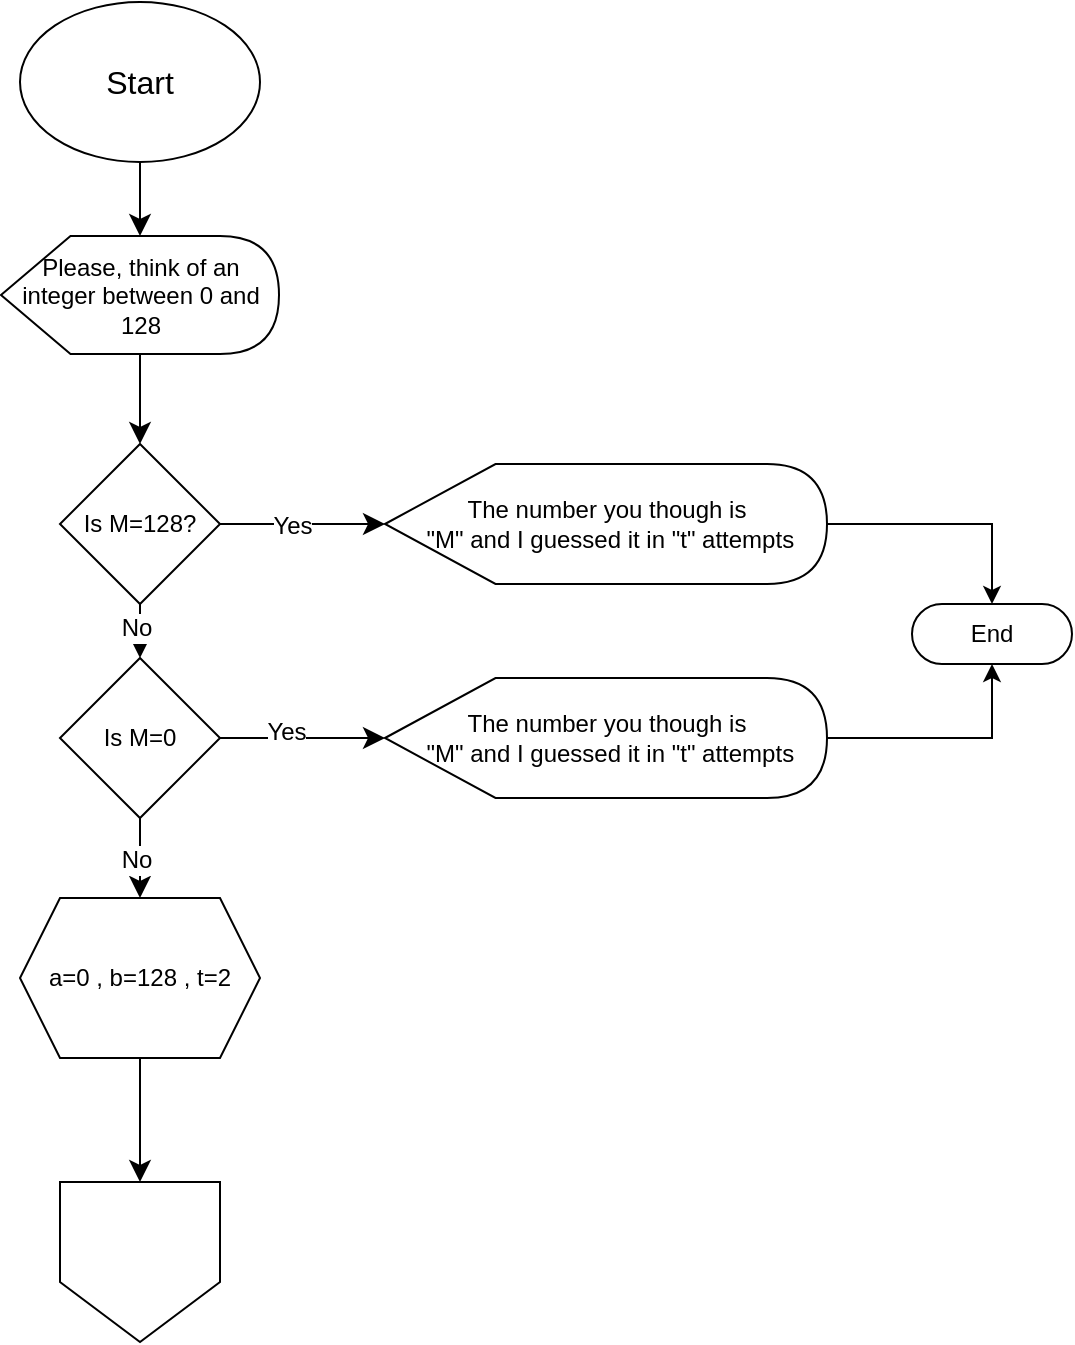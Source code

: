 <mxfile version="24.7.5" pages="2">
  <diagram name="Page-1" id="kKcQ4CuM9aCVBccUgKdu">
    <mxGraphModel dx="1194" dy="663" grid="1" gridSize="10" guides="1" tooltips="1" connect="1" arrows="1" fold="1" page="1" pageScale="1" pageWidth="850" pageHeight="1100" math="0" shadow="0">
      <root>
        <mxCell id="0" />
        <mxCell id="1" parent="0" />
        <mxCell id="tDkzWNkyZ2SAqoMp5uIW-1" value="" style="edgeStyle=none;curved=1;rounded=0;orthogonalLoop=1;jettySize=auto;html=1;fontSize=12;startSize=8;endSize=8;" edge="1" parent="1" source="tDkzWNkyZ2SAqoMp5uIW-2" target="tDkzWNkyZ2SAqoMp5uIW-4">
          <mxGeometry relative="1" as="geometry" />
        </mxCell>
        <object label="&lt;span style=&quot;font-size: 16px;&quot;&gt;Start&lt;/span&gt;" id="tDkzWNkyZ2SAqoMp5uIW-2">
          <mxCell style="ellipse;whiteSpace=wrap;html=1;" vertex="1" parent="1">
            <mxGeometry x="52" y="409" width="120" height="80" as="geometry" />
          </mxCell>
        </object>
        <mxCell id="tDkzWNkyZ2SAqoMp5uIW-3" style="edgeStyle=none;curved=1;rounded=0;orthogonalLoop=1;jettySize=auto;html=1;entryX=0.5;entryY=0;entryDx=0;entryDy=0;fontSize=12;startSize=8;endSize=8;" edge="1" parent="1" source="tDkzWNkyZ2SAqoMp5uIW-4" target="tDkzWNkyZ2SAqoMp5uIW-10">
          <mxGeometry relative="1" as="geometry" />
        </mxCell>
        <mxCell id="tDkzWNkyZ2SAqoMp5uIW-4" value="Please, think of an integer between 0 and 128" style="shape=display;whiteSpace=wrap;html=1;" vertex="1" parent="1">
          <mxGeometry x="42.5" y="526" width="139" height="59" as="geometry" />
        </mxCell>
        <mxCell id="tDkzWNkyZ2SAqoMp5uIW-5" style="edgeStyle=none;curved=1;rounded=0;orthogonalLoop=1;jettySize=auto;html=1;entryX=0.5;entryY=0;entryDx=0;entryDy=0;fontSize=12;startSize=8;endSize=8;" edge="1" parent="1" source="tDkzWNkyZ2SAqoMp5uIW-6" target="tDkzWNkyZ2SAqoMp5uIW-7">
          <mxGeometry relative="1" as="geometry" />
        </mxCell>
        <mxCell id="tDkzWNkyZ2SAqoMp5uIW-6" value="a=0 , b=128 , t=2" style="shape=hexagon;perimeter=hexagonPerimeter2;whiteSpace=wrap;html=1;fixedSize=1;" vertex="1" parent="1">
          <mxGeometry x="52" y="857" width="120" height="80" as="geometry" />
        </mxCell>
        <mxCell id="tDkzWNkyZ2SAqoMp5uIW-7" value="" style="shape=offPageConnector;whiteSpace=wrap;html=1;" vertex="1" parent="1">
          <mxGeometry x="72" y="999" width="80" height="80" as="geometry" />
        </mxCell>
        <mxCell id="tDkzWNkyZ2SAqoMp5uIW-8" style="edgeStyle=none;curved=1;rounded=0;orthogonalLoop=1;jettySize=auto;html=1;exitX=0.5;exitY=1;exitDx=0;exitDy=0;fontSize=12;startSize=8;endSize=8;" edge="1" parent="1" source="tDkzWNkyZ2SAqoMp5uIW-10" target="tDkzWNkyZ2SAqoMp5uIW-18">
          <mxGeometry relative="1" as="geometry" />
        </mxCell>
        <mxCell id="tDkzWNkyZ2SAqoMp5uIW-9" value="No" style="edgeLabel;html=1;align=center;verticalAlign=middle;resizable=0;points=[];fontSize=12;" vertex="1" connectable="0" parent="tDkzWNkyZ2SAqoMp5uIW-8">
          <mxGeometry x="-0.155" y="-2" relative="1" as="geometry">
            <mxPoint as="offset" />
          </mxGeometry>
        </mxCell>
        <mxCell id="tDkzWNkyZ2SAqoMp5uIW-10" value="Is&amp;nbsp;&lt;span style=&quot;background-color: initial;&quot;&gt;M=128?&lt;/span&gt;" style="rhombus;whiteSpace=wrap;html=1;" vertex="1" parent="1">
          <mxGeometry x="72" y="630" width="80" height="80" as="geometry" />
        </mxCell>
        <mxCell id="tDkzWNkyZ2SAqoMp5uIW-11" style="edgeStyle=none;curved=1;rounded=0;orthogonalLoop=1;jettySize=auto;html=1;entryX=0;entryY=0.5;entryDx=0;entryDy=0;entryPerimeter=0;fontSize=12;startSize=8;endSize=8;" edge="1" parent="1" source="tDkzWNkyZ2SAqoMp5uIW-10" target="tDkzWNkyZ2SAqoMp5uIW-14">
          <mxGeometry relative="1" as="geometry">
            <mxPoint x="225" y="670" as="targetPoint" />
          </mxGeometry>
        </mxCell>
        <mxCell id="tDkzWNkyZ2SAqoMp5uIW-12" value="Yes" style="edgeLabel;html=1;align=center;verticalAlign=middle;resizable=0;points=[];fontSize=12;" vertex="1" connectable="0" parent="tDkzWNkyZ2SAqoMp5uIW-11">
          <mxGeometry x="-0.126" y="-1" relative="1" as="geometry">
            <mxPoint as="offset" />
          </mxGeometry>
        </mxCell>
        <mxCell id="tDkzWNkyZ2SAqoMp5uIW-14" value="The number you though is&lt;br&gt;&amp;nbsp;&quot;M&quot; and I guessed it in &quot;t&quot; attempts" style="shape=display;whiteSpace=wrap;html=1;" vertex="1" parent="1">
          <mxGeometry x="234.5" y="640" width="221" height="60" as="geometry" />
        </mxCell>
        <mxCell id="tDkzWNkyZ2SAqoMp5uIW-15" value="End" style="html=1;dashed=0;whiteSpace=wrap;shape=mxgraph.dfd.start" vertex="1" parent="1">
          <mxGeometry x="498" y="710" width="80" height="30" as="geometry" />
        </mxCell>
        <mxCell id="tDkzWNkyZ2SAqoMp5uIW-16" style="edgeStyle=none;curved=1;rounded=0;orthogonalLoop=1;jettySize=auto;html=1;fontSize=12;startSize=8;endSize=8;" edge="1" parent="1" source="tDkzWNkyZ2SAqoMp5uIW-18" target="tDkzWNkyZ2SAqoMp5uIW-6">
          <mxGeometry relative="1" as="geometry" />
        </mxCell>
        <mxCell id="tDkzWNkyZ2SAqoMp5uIW-17" value="No" style="edgeLabel;html=1;align=center;verticalAlign=middle;resizable=0;points=[];fontSize=12;" vertex="1" connectable="0" parent="tDkzWNkyZ2SAqoMp5uIW-16">
          <mxGeometry x="0.044" y="-2" relative="1" as="geometry">
            <mxPoint as="offset" />
          </mxGeometry>
        </mxCell>
        <mxCell id="tDkzWNkyZ2SAqoMp5uIW-18" value="Is M=0" style="rhombus;whiteSpace=wrap;html=1;" vertex="1" parent="1">
          <mxGeometry x="72" y="737" width="80" height="80" as="geometry" />
        </mxCell>
        <mxCell id="a8N39vRBGdJpf4fvNVRR-1" style="edgeStyle=orthogonalEdgeStyle;rounded=0;orthogonalLoop=1;jettySize=auto;html=1;" edge="1" parent="1" source="tDkzWNkyZ2SAqoMp5uIW-19" target="tDkzWNkyZ2SAqoMp5uIW-15">
          <mxGeometry relative="1" as="geometry" />
        </mxCell>
        <mxCell id="tDkzWNkyZ2SAqoMp5uIW-19" value="The number you though is&lt;br&gt;&amp;nbsp;&quot;M&quot; and I guessed it in &quot;t&quot; attempts" style="shape=display;whiteSpace=wrap;html=1;" vertex="1" parent="1">
          <mxGeometry x="234.5" y="747" width="221" height="60" as="geometry" />
        </mxCell>
        <mxCell id="tDkzWNkyZ2SAqoMp5uIW-20" style="edgeStyle=none;curved=1;rounded=0;orthogonalLoop=1;jettySize=auto;html=1;entryX=0;entryY=0.5;entryDx=0;entryDy=0;entryPerimeter=0;fontSize=12;startSize=8;endSize=8;" edge="1" parent="1" source="tDkzWNkyZ2SAqoMp5uIW-18" target="tDkzWNkyZ2SAqoMp5uIW-19">
          <mxGeometry relative="1" as="geometry" />
        </mxCell>
        <mxCell id="tDkzWNkyZ2SAqoMp5uIW-21" value="Yes" style="edgeLabel;html=1;align=center;verticalAlign=middle;resizable=0;points=[];fontSize=12;" vertex="1" connectable="0" parent="tDkzWNkyZ2SAqoMp5uIW-20">
          <mxGeometry x="-0.211" y="3" relative="1" as="geometry">
            <mxPoint as="offset" />
          </mxGeometry>
        </mxCell>
        <mxCell id="a8N39vRBGdJpf4fvNVRR-2" style="edgeStyle=orthogonalEdgeStyle;rounded=0;orthogonalLoop=1;jettySize=auto;html=1;exitX=1;exitY=0.5;exitDx=0;exitDy=0;exitPerimeter=0;entryX=0.5;entryY=0.5;entryDx=0;entryDy=-15;entryPerimeter=0;" edge="1" parent="1" source="tDkzWNkyZ2SAqoMp5uIW-14" target="tDkzWNkyZ2SAqoMp5uIW-15">
          <mxGeometry relative="1" as="geometry" />
        </mxCell>
      </root>
    </mxGraphModel>
  </diagram>
  <diagram id="BjFqLUO0itqlUEsSAed2" name="Page-2">
    <mxGraphModel dx="2044" dy="663" grid="1" gridSize="10" guides="1" tooltips="1" connect="1" arrows="1" fold="1" page="1" pageScale="1" pageWidth="850" pageHeight="1100" math="0" shadow="0">
      <root>
        <mxCell id="0" />
        <mxCell id="1" parent="0" />
        <mxCell id="kl8HE9LVImuWU6EdJFub-1" style="edgeStyle=none;curved=1;rounded=0;orthogonalLoop=1;jettySize=auto;html=1;entryX=0.5;entryY=0;entryDx=0;entryDy=0;fontSize=12;startSize=8;endSize=8;" edge="1" parent="1" source="kl8HE9LVImuWU6EdJFub-2" target="kl8HE9LVImuWU6EdJFub-7">
          <mxGeometry relative="1" as="geometry" />
        </mxCell>
        <mxCell id="kl8HE9LVImuWU6EdJFub-2" value="M=(a+b)/2 ,&lt;br&gt;t = t+1" style="shape=process;whiteSpace=wrap;html=1;backgroundOutline=1;" vertex="1" parent="1">
          <mxGeometry x="152" y="315" width="120" height="60" as="geometry" />
        </mxCell>
        <mxCell id="kl8HE9LVImuWU6EdJFub-3" value="" style="edgeStyle=none;curved=1;rounded=0;orthogonalLoop=1;jettySize=auto;html=1;fontSize=12;startSize=8;endSize=8;" edge="1" parent="1" source="kl8HE9LVImuWU6EdJFub-7" target="kl8HE9LVImuWU6EdJFub-9">
          <mxGeometry relative="1" as="geometry" />
        </mxCell>
        <mxCell id="kl8HE9LVImuWU6EdJFub-4" value="Yes" style="edgeLabel;html=1;align=center;verticalAlign=middle;resizable=0;points=[];fontSize=12;" vertex="1" connectable="0" parent="kl8HE9LVImuWU6EdJFub-3">
          <mxGeometry x="-0.321" y="-2" relative="1" as="geometry">
            <mxPoint as="offset" />
          </mxGeometry>
        </mxCell>
        <mxCell id="kl8HE9LVImuWU6EdJFub-5" value="" style="edgeStyle=none;curved=1;rounded=0;orthogonalLoop=1;jettySize=auto;html=1;fontSize=12;startSize=8;endSize=8;" edge="1" parent="1" source="kl8HE9LVImuWU6EdJFub-7" target="kl8HE9LVImuWU6EdJFub-14">
          <mxGeometry relative="1" as="geometry" />
        </mxCell>
        <mxCell id="kl8HE9LVImuWU6EdJFub-6" value="No" style="edgeLabel;html=1;align=center;verticalAlign=middle;resizable=0;points=[];fontSize=12;" vertex="1" connectable="0" parent="kl8HE9LVImuWU6EdJFub-5">
          <mxGeometry x="-0.547" y="2" relative="1" as="geometry">
            <mxPoint as="offset" />
          </mxGeometry>
        </mxCell>
        <mxCell id="kl8HE9LVImuWU6EdJFub-7" value="Is M correct?" style="rhombus;whiteSpace=wrap;html=1;" vertex="1" parent="1">
          <mxGeometry x="172" y="434" width="80" height="80" as="geometry" />
        </mxCell>
        <mxCell id="kl8HE9LVImuWU6EdJFub-8" style="edgeStyle=none;curved=1;rounded=0;orthogonalLoop=1;jettySize=auto;html=1;fontSize=12;startSize=8;endSize=8;" edge="1" parent="1" source="kl8HE9LVImuWU6EdJFub-9" target="kl8HE9LVImuWU6EdJFub-10">
          <mxGeometry relative="1" as="geometry" />
        </mxCell>
        <mxCell id="kl8HE9LVImuWU6EdJFub-9" value="The number you though is&lt;br&gt;&amp;nbsp;&quot;M&quot; and I guessed it in &quot;t&quot; attempts" style="shape=display;whiteSpace=wrap;html=1;" vertex="1" parent="1">
          <mxGeometry x="305" y="444" width="221" height="60" as="geometry" />
        </mxCell>
        <mxCell id="kl8HE9LVImuWU6EdJFub-10" value="End" style="html=1;dashed=0;whiteSpace=wrap;shape=mxgraph.dfd.start" vertex="1" parent="1">
          <mxGeometry x="375.5" y="364" width="80" height="30" as="geometry" />
        </mxCell>
        <mxCell id="kl8HE9LVImuWU6EdJFub-11" value="" style="edgeStyle=none;curved=1;rounded=0;orthogonalLoop=1;jettySize=auto;html=1;fontSize=12;startSize=8;endSize=8;" edge="1" parent="1" source="kl8HE9LVImuWU6EdJFub-14" target="kl8HE9LVImuWU6EdJFub-16">
          <mxGeometry relative="1" as="geometry" />
        </mxCell>
        <mxCell id="kl8HE9LVImuWU6EdJFub-12" value="Yes" style="edgeLabel;html=1;align=center;verticalAlign=middle;resizable=0;points=[];fontSize=12;" vertex="1" connectable="0" parent="kl8HE9LVImuWU6EdJFub-11">
          <mxGeometry x="-0.048" y="4" relative="1" as="geometry">
            <mxPoint as="offset" />
          </mxGeometry>
        </mxCell>
        <mxCell id="kl8HE9LVImuWU6EdJFub-13" value="" style="edgeStyle=none;curved=1;rounded=0;orthogonalLoop=1;jettySize=auto;html=1;fontSize=12;startSize=8;endSize=8;" edge="1" parent="1" source="kl8HE9LVImuWU6EdJFub-14" target="kl8HE9LVImuWU6EdJFub-22">
          <mxGeometry relative="1" as="geometry" />
        </mxCell>
        <mxCell id="kl8HE9LVImuWU6EdJFub-14" value="Is t=6?" style="rhombus;whiteSpace=wrap;html=1;" vertex="1" parent="1">
          <mxGeometry x="172" y="567" width="80" height="80" as="geometry" />
        </mxCell>
        <mxCell id="kl8HE9LVImuWU6EdJFub-15" style="edgeStyle=none;curved=1;rounded=0;orthogonalLoop=1;jettySize=auto;html=1;fontSize=12;startSize=8;endSize=8;" edge="1" parent="1" source="kl8HE9LVImuWU6EdJFub-16" target="kl8HE9LVImuWU6EdJFub-17">
          <mxGeometry relative="1" as="geometry" />
        </mxCell>
        <mxCell id="kl8HE9LVImuWU6EdJFub-16" value="Apologies, i haven&#39;t guessed your number after 8 tries. :&#39;-(" style="shape=display;whiteSpace=wrap;html=1;" vertex="1" parent="1">
          <mxGeometry x="305.5" y="577" width="221" height="60" as="geometry" />
        </mxCell>
        <mxCell id="kl8HE9LVImuWU6EdJFub-17" value="End" style="html=1;dashed=0;whiteSpace=wrap;shape=mxgraph.dfd.start" vertex="1" parent="1">
          <mxGeometry x="376" y="678" width="80" height="30" as="geometry" />
        </mxCell>
        <mxCell id="kl8HE9LVImuWU6EdJFub-18" value="" style="edgeStyle=none;curved=1;rounded=0;orthogonalLoop=1;jettySize=auto;html=1;fontSize=12;startSize=8;endSize=8;" edge="1" parent="1" source="kl8HE9LVImuWU6EdJFub-22" target="kl8HE9LVImuWU6EdJFub-24">
          <mxGeometry relative="1" as="geometry" />
        </mxCell>
        <mxCell id="kl8HE9LVImuWU6EdJFub-19" value="Yes" style="edgeLabel;html=1;align=center;verticalAlign=middle;resizable=0;points=[];fontSize=12;" vertex="1" connectable="0" parent="kl8HE9LVImuWU6EdJFub-18">
          <mxGeometry x="-0.111" y="-5" relative="1" as="geometry">
            <mxPoint as="offset" />
          </mxGeometry>
        </mxCell>
        <mxCell id="kl8HE9LVImuWU6EdJFub-20" style="edgeStyle=orthogonalEdgeStyle;rounded=0;orthogonalLoop=1;jettySize=auto;html=1;entryX=0.5;entryY=1;entryDx=0;entryDy=0;fontSize=12;startSize=8;endSize=8;" edge="1" parent="1" source="kl8HE9LVImuWU6EdJFub-22" target="kl8HE9LVImuWU6EdJFub-29">
          <mxGeometry relative="1" as="geometry" />
        </mxCell>
        <mxCell id="kl8HE9LVImuWU6EdJFub-21" value="No" style="edgeLabel;html=1;align=center;verticalAlign=middle;resizable=0;points=[];fontSize=12;" vertex="1" connectable="0" parent="kl8HE9LVImuWU6EdJFub-20">
          <mxGeometry x="-0.49" y="1" relative="1" as="geometry">
            <mxPoint as="offset" />
          </mxGeometry>
        </mxCell>
        <mxCell id="kl8HE9LVImuWU6EdJFub-22" value="Is M larger?" style="rhombus;whiteSpace=wrap;html=1;" vertex="1" parent="1">
          <mxGeometry x="19" y="567" width="80" height="80" as="geometry" />
        </mxCell>
        <mxCell id="kl8HE9LVImuWU6EdJFub-23" value="" style="edgeStyle=none;curved=1;rounded=0;orthogonalLoop=1;jettySize=auto;html=1;fontSize=12;startSize=8;endSize=8;" edge="1" parent="1" source="kl8HE9LVImuWU6EdJFub-24" target="kl8HE9LVImuWU6EdJFub-26">
          <mxGeometry relative="1" as="geometry" />
        </mxCell>
        <mxCell id="kl8HE9LVImuWU6EdJFub-24" value="b=M" style="whiteSpace=wrap;html=1;" vertex="1" parent="1">
          <mxGeometry x="-1" y="444" width="120" height="60" as="geometry" />
        </mxCell>
        <mxCell id="kl8HE9LVImuWU6EdJFub-25" value="" style="edgeStyle=none;curved=1;rounded=0;orthogonalLoop=1;jettySize=auto;html=1;fontSize=12;startSize=8;endSize=8;" edge="1" parent="1" source="kl8HE9LVImuWU6EdJFub-26" target="kl8HE9LVImuWU6EdJFub-2">
          <mxGeometry relative="1" as="geometry" />
        </mxCell>
        <mxCell id="kl8HE9LVImuWU6EdJFub-26" value="" style="ellipse;whiteSpace=wrap;html=1;" vertex="1" parent="1">
          <mxGeometry x="44" y="330" width="30" height="30" as="geometry" />
        </mxCell>
        <mxCell id="kl8HE9LVImuWU6EdJFub-27" value="" style="rounded=0;orthogonalLoop=1;jettySize=auto;html=1;fontSize=12;entryX=0;entryY=0.563;entryDx=0;entryDy=0;entryPerimeter=0;exitX=0.5;exitY=0;exitDx=0;exitDy=0;edgeStyle=elbowEdgeStyle;" edge="1" parent="1" source="kl8HE9LVImuWU6EdJFub-29" target="kl8HE9LVImuWU6EdJFub-26">
          <mxGeometry relative="1" as="geometry">
            <mxPoint x="-90" y="324" as="targetPoint" />
            <Array as="points">
              <mxPoint x="-88" y="394" />
            </Array>
          </mxGeometry>
        </mxCell>
        <mxCell id="kl8HE9LVImuWU6EdJFub-28" value="Text" style="edgeLabel;html=1;align=center;verticalAlign=middle;resizable=0;points=[];fontSize=12;" vertex="1" connectable="0" parent="kl8HE9LVImuWU6EdJFub-27">
          <mxGeometry x="-0.346" relative="1" as="geometry">
            <mxPoint as="offset" />
          </mxGeometry>
        </mxCell>
        <mxCell id="kl8HE9LVImuWU6EdJFub-29" value="a=M" style="whiteSpace=wrap;html=1;" vertex="1" parent="1">
          <mxGeometry x="-149" y="444" width="120" height="60" as="geometry" />
        </mxCell>
        <mxCell id="kl8HE9LVImuWU6EdJFub-30" style="edgeStyle=none;curved=1;rounded=0;orthogonalLoop=1;jettySize=auto;html=1;exitX=1;exitY=0;exitDx=0;exitDy=0;fontSize=12;startSize=8;endSize=8;" edge="1" parent="1" source="kl8HE9LVImuWU6EdJFub-26" target="kl8HE9LVImuWU6EdJFub-26">
          <mxGeometry relative="1" as="geometry" />
        </mxCell>
        <mxCell id="kl8HE9LVImuWU6EdJFub-31" style="edgeStyle=none;curved=1;rounded=0;orthogonalLoop=1;jettySize=auto;html=1;fontSize=12;startSize=8;endSize=8;" edge="1" parent="1" source="kl8HE9LVImuWU6EdJFub-32" target="kl8HE9LVImuWU6EdJFub-2">
          <mxGeometry relative="1" as="geometry" />
        </mxCell>
        <mxCell id="kl8HE9LVImuWU6EdJFub-32" value="" style="shape=offPageConnector;whiteSpace=wrap;html=1;" vertex="1" parent="1">
          <mxGeometry x="172" y="157" width="80" height="80" as="geometry" />
        </mxCell>
      </root>
    </mxGraphModel>
  </diagram>
</mxfile>
